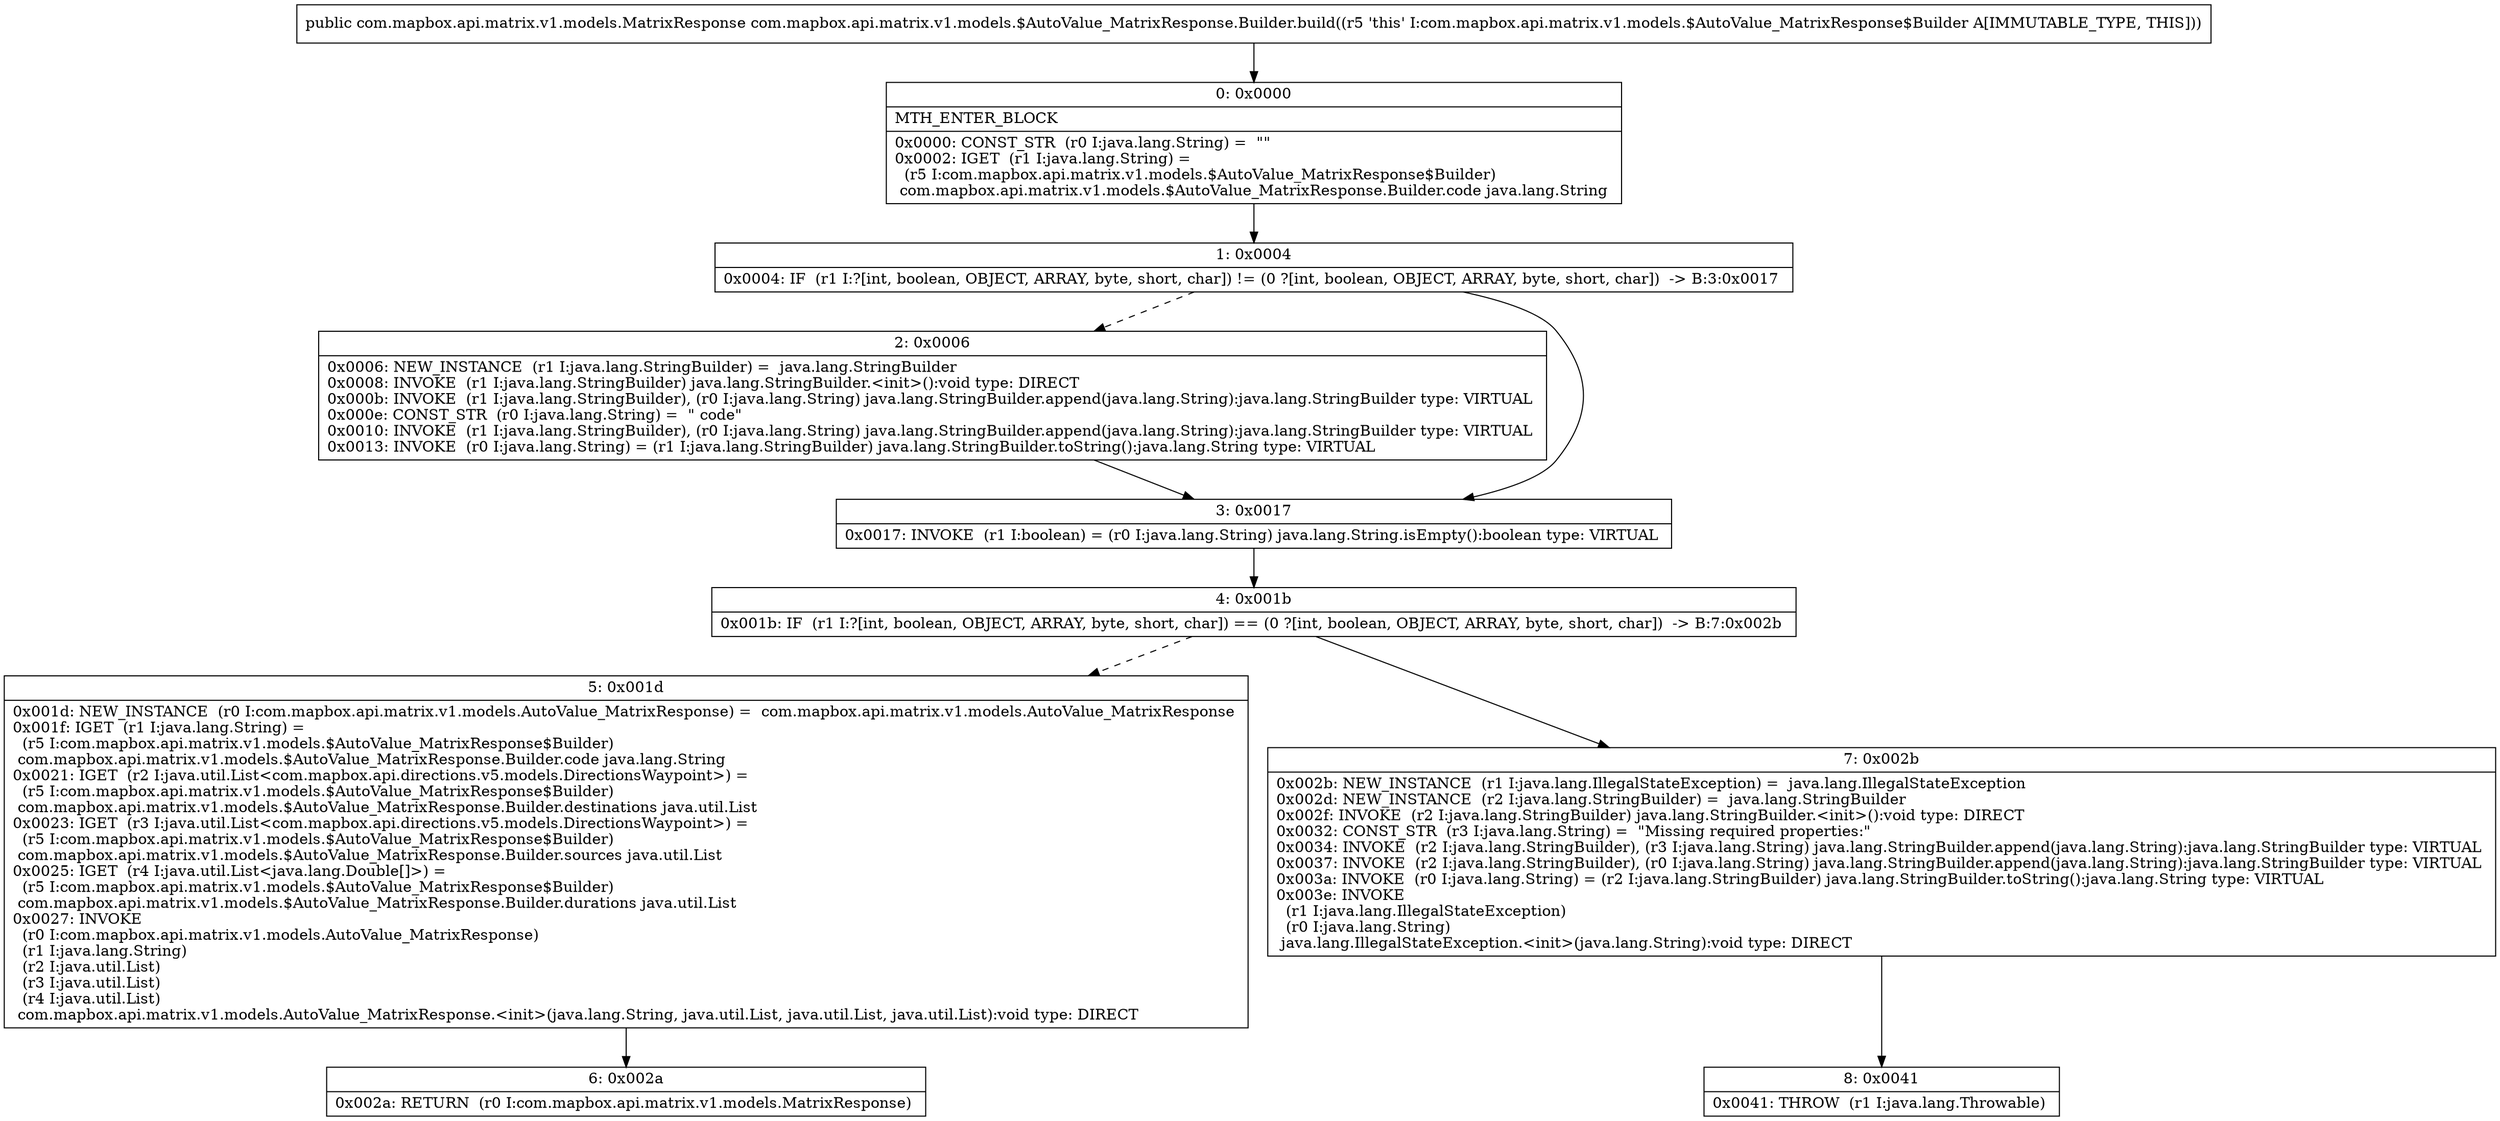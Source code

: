 digraph "CFG forcom.mapbox.api.matrix.v1.models.$AutoValue_MatrixResponse.Builder.build()Lcom\/mapbox\/api\/matrix\/v1\/models\/MatrixResponse;" {
Node_0 [shape=record,label="{0\:\ 0x0000|MTH_ENTER_BLOCK\l|0x0000: CONST_STR  (r0 I:java.lang.String) =  \"\" \l0x0002: IGET  (r1 I:java.lang.String) = \l  (r5 I:com.mapbox.api.matrix.v1.models.$AutoValue_MatrixResponse$Builder)\l com.mapbox.api.matrix.v1.models.$AutoValue_MatrixResponse.Builder.code java.lang.String \l}"];
Node_1 [shape=record,label="{1\:\ 0x0004|0x0004: IF  (r1 I:?[int, boolean, OBJECT, ARRAY, byte, short, char]) != (0 ?[int, boolean, OBJECT, ARRAY, byte, short, char])  \-\> B:3:0x0017 \l}"];
Node_2 [shape=record,label="{2\:\ 0x0006|0x0006: NEW_INSTANCE  (r1 I:java.lang.StringBuilder) =  java.lang.StringBuilder \l0x0008: INVOKE  (r1 I:java.lang.StringBuilder) java.lang.StringBuilder.\<init\>():void type: DIRECT \l0x000b: INVOKE  (r1 I:java.lang.StringBuilder), (r0 I:java.lang.String) java.lang.StringBuilder.append(java.lang.String):java.lang.StringBuilder type: VIRTUAL \l0x000e: CONST_STR  (r0 I:java.lang.String) =  \" code\" \l0x0010: INVOKE  (r1 I:java.lang.StringBuilder), (r0 I:java.lang.String) java.lang.StringBuilder.append(java.lang.String):java.lang.StringBuilder type: VIRTUAL \l0x0013: INVOKE  (r0 I:java.lang.String) = (r1 I:java.lang.StringBuilder) java.lang.StringBuilder.toString():java.lang.String type: VIRTUAL \l}"];
Node_3 [shape=record,label="{3\:\ 0x0017|0x0017: INVOKE  (r1 I:boolean) = (r0 I:java.lang.String) java.lang.String.isEmpty():boolean type: VIRTUAL \l}"];
Node_4 [shape=record,label="{4\:\ 0x001b|0x001b: IF  (r1 I:?[int, boolean, OBJECT, ARRAY, byte, short, char]) == (0 ?[int, boolean, OBJECT, ARRAY, byte, short, char])  \-\> B:7:0x002b \l}"];
Node_5 [shape=record,label="{5\:\ 0x001d|0x001d: NEW_INSTANCE  (r0 I:com.mapbox.api.matrix.v1.models.AutoValue_MatrixResponse) =  com.mapbox.api.matrix.v1.models.AutoValue_MatrixResponse \l0x001f: IGET  (r1 I:java.lang.String) = \l  (r5 I:com.mapbox.api.matrix.v1.models.$AutoValue_MatrixResponse$Builder)\l com.mapbox.api.matrix.v1.models.$AutoValue_MatrixResponse.Builder.code java.lang.String \l0x0021: IGET  (r2 I:java.util.List\<com.mapbox.api.directions.v5.models.DirectionsWaypoint\>) = \l  (r5 I:com.mapbox.api.matrix.v1.models.$AutoValue_MatrixResponse$Builder)\l com.mapbox.api.matrix.v1.models.$AutoValue_MatrixResponse.Builder.destinations java.util.List \l0x0023: IGET  (r3 I:java.util.List\<com.mapbox.api.directions.v5.models.DirectionsWaypoint\>) = \l  (r5 I:com.mapbox.api.matrix.v1.models.$AutoValue_MatrixResponse$Builder)\l com.mapbox.api.matrix.v1.models.$AutoValue_MatrixResponse.Builder.sources java.util.List \l0x0025: IGET  (r4 I:java.util.List\<java.lang.Double[]\>) = \l  (r5 I:com.mapbox.api.matrix.v1.models.$AutoValue_MatrixResponse$Builder)\l com.mapbox.api.matrix.v1.models.$AutoValue_MatrixResponse.Builder.durations java.util.List \l0x0027: INVOKE  \l  (r0 I:com.mapbox.api.matrix.v1.models.AutoValue_MatrixResponse)\l  (r1 I:java.lang.String)\l  (r2 I:java.util.List)\l  (r3 I:java.util.List)\l  (r4 I:java.util.List)\l com.mapbox.api.matrix.v1.models.AutoValue_MatrixResponse.\<init\>(java.lang.String, java.util.List, java.util.List, java.util.List):void type: DIRECT \l}"];
Node_6 [shape=record,label="{6\:\ 0x002a|0x002a: RETURN  (r0 I:com.mapbox.api.matrix.v1.models.MatrixResponse) \l}"];
Node_7 [shape=record,label="{7\:\ 0x002b|0x002b: NEW_INSTANCE  (r1 I:java.lang.IllegalStateException) =  java.lang.IllegalStateException \l0x002d: NEW_INSTANCE  (r2 I:java.lang.StringBuilder) =  java.lang.StringBuilder \l0x002f: INVOKE  (r2 I:java.lang.StringBuilder) java.lang.StringBuilder.\<init\>():void type: DIRECT \l0x0032: CONST_STR  (r3 I:java.lang.String) =  \"Missing required properties:\" \l0x0034: INVOKE  (r2 I:java.lang.StringBuilder), (r3 I:java.lang.String) java.lang.StringBuilder.append(java.lang.String):java.lang.StringBuilder type: VIRTUAL \l0x0037: INVOKE  (r2 I:java.lang.StringBuilder), (r0 I:java.lang.String) java.lang.StringBuilder.append(java.lang.String):java.lang.StringBuilder type: VIRTUAL \l0x003a: INVOKE  (r0 I:java.lang.String) = (r2 I:java.lang.StringBuilder) java.lang.StringBuilder.toString():java.lang.String type: VIRTUAL \l0x003e: INVOKE  \l  (r1 I:java.lang.IllegalStateException)\l  (r0 I:java.lang.String)\l java.lang.IllegalStateException.\<init\>(java.lang.String):void type: DIRECT \l}"];
Node_8 [shape=record,label="{8\:\ 0x0041|0x0041: THROW  (r1 I:java.lang.Throwable) \l}"];
MethodNode[shape=record,label="{public com.mapbox.api.matrix.v1.models.MatrixResponse com.mapbox.api.matrix.v1.models.$AutoValue_MatrixResponse.Builder.build((r5 'this' I:com.mapbox.api.matrix.v1.models.$AutoValue_MatrixResponse$Builder A[IMMUTABLE_TYPE, THIS])) }"];
MethodNode -> Node_0;
Node_0 -> Node_1;
Node_1 -> Node_2[style=dashed];
Node_1 -> Node_3;
Node_2 -> Node_3;
Node_3 -> Node_4;
Node_4 -> Node_5[style=dashed];
Node_4 -> Node_7;
Node_5 -> Node_6;
Node_7 -> Node_8;
}

